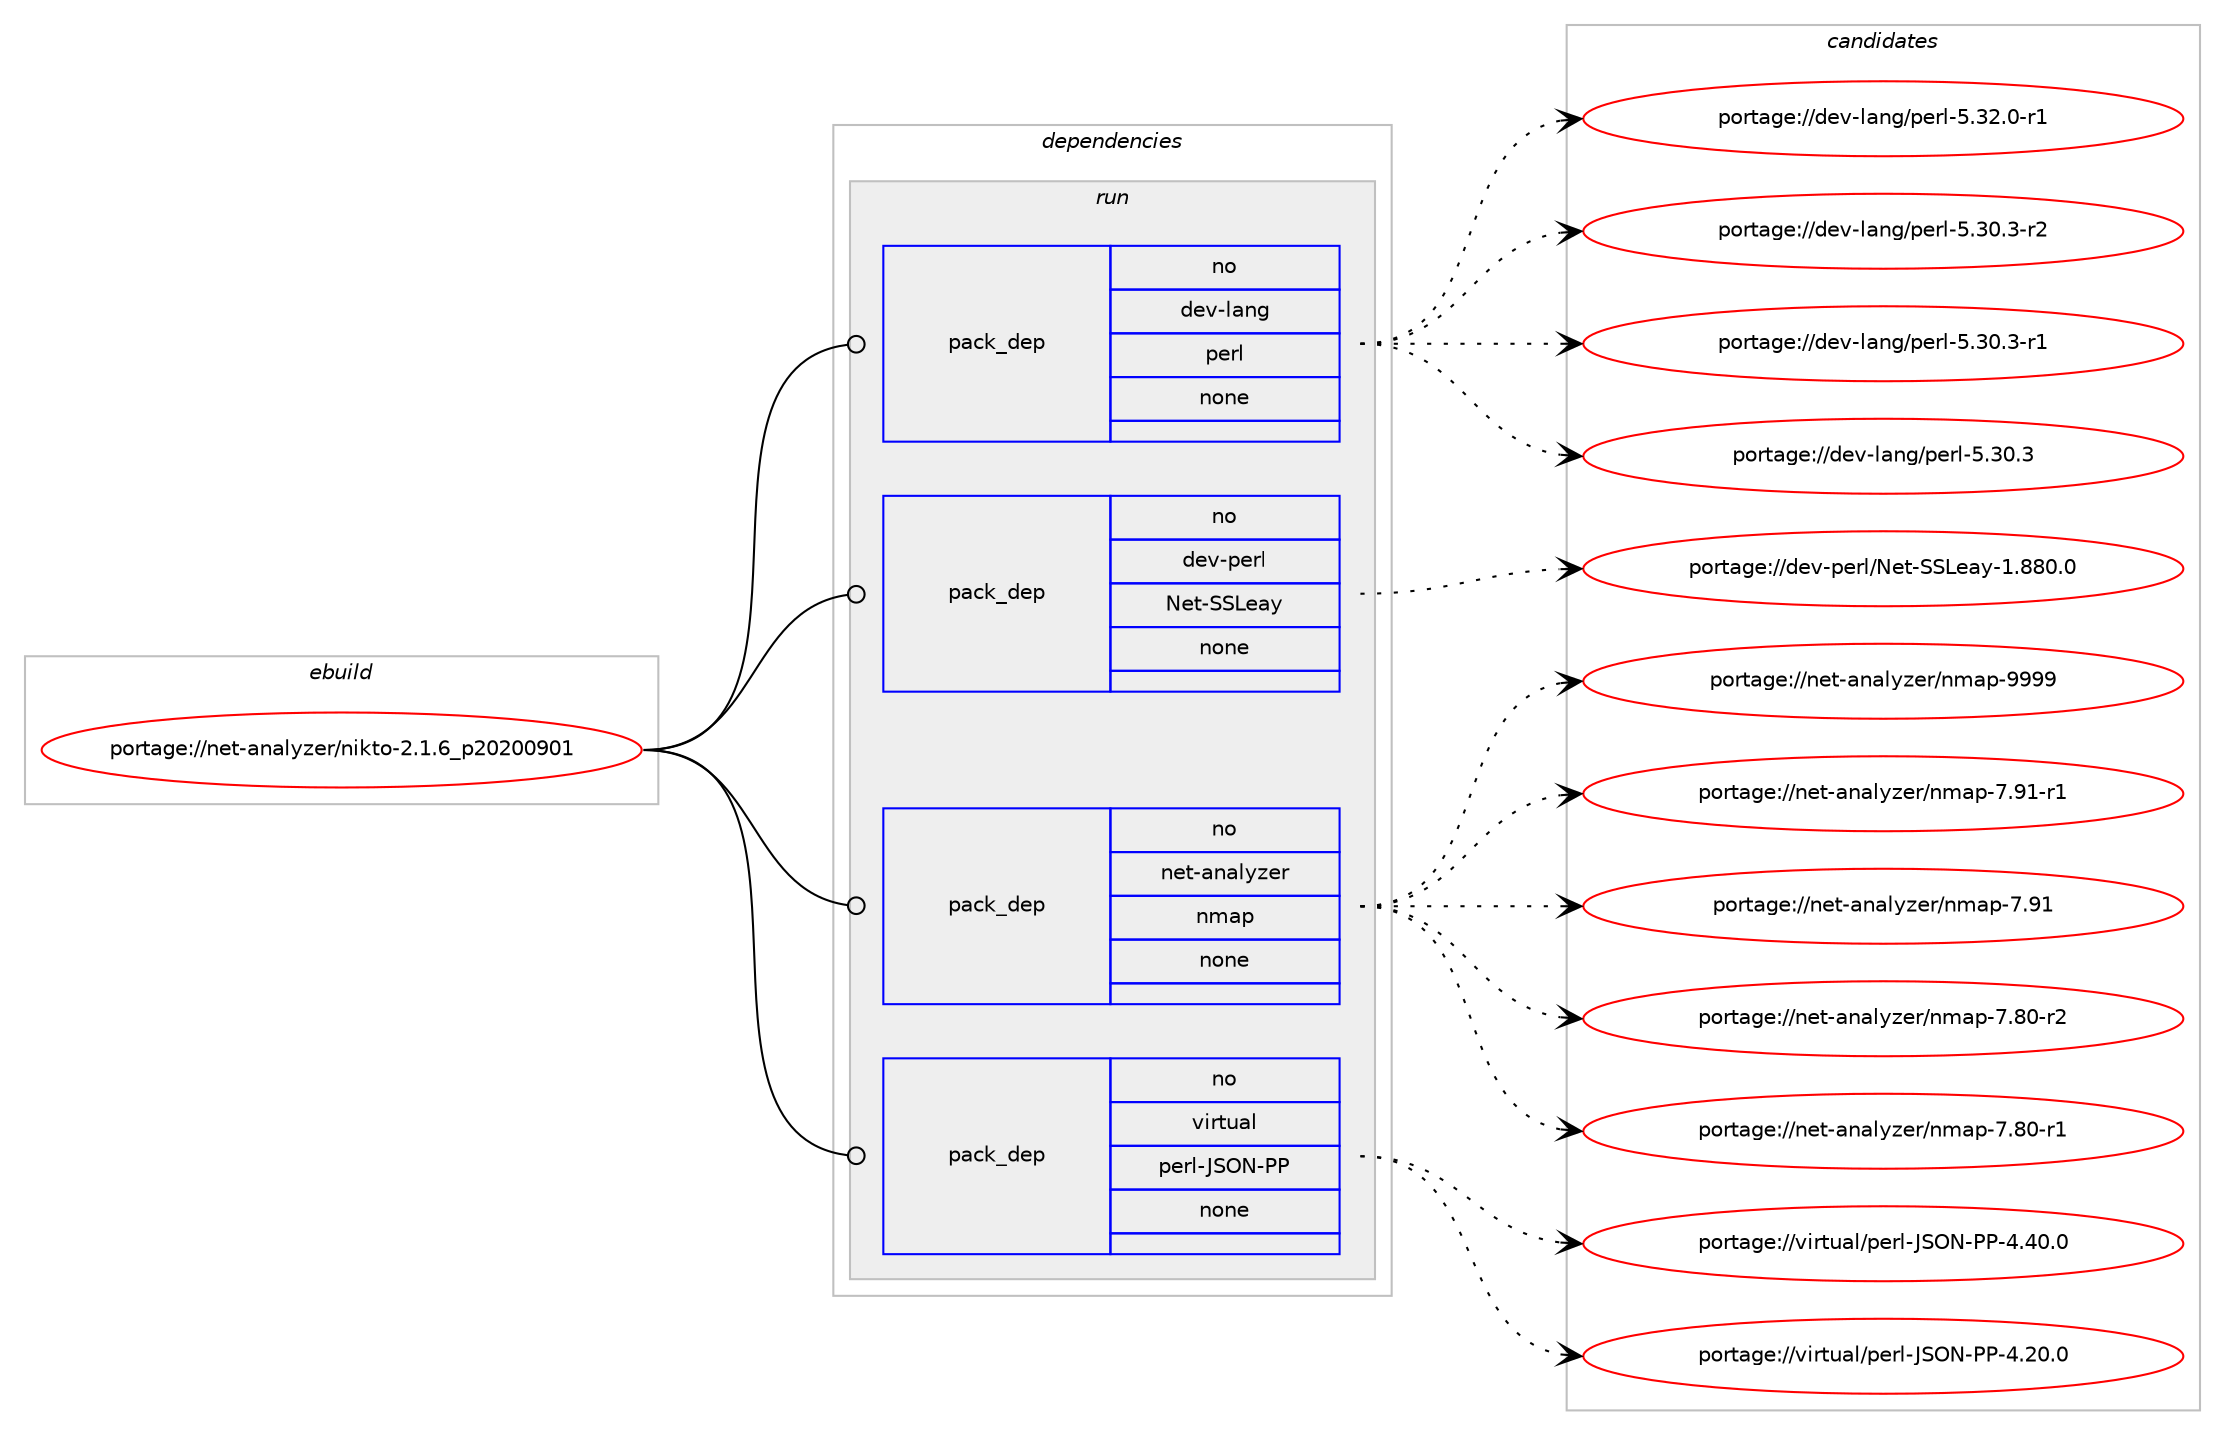 digraph prolog {

# *************
# Graph options
# *************

newrank=true;
concentrate=true;
compound=true;
graph [rankdir=LR,fontname=Helvetica,fontsize=10,ranksep=1.5];#, ranksep=2.5, nodesep=0.2];
edge  [arrowhead=vee];
node  [fontname=Helvetica,fontsize=10];

# **********
# The ebuild
# **********

subgraph cluster_leftcol {
color=gray;
rank=same;
label=<<i>ebuild</i>>;
id [label="portage://net-analyzer/nikto-2.1.6_p20200901", color=red, width=4, href="../net-analyzer/nikto-2.1.6_p20200901.svg"];
}

# ****************
# The dependencies
# ****************

subgraph cluster_midcol {
color=gray;
label=<<i>dependencies</i>>;
subgraph cluster_compile {
fillcolor="#eeeeee";
style=filled;
label=<<i>compile</i>>;
}
subgraph cluster_compileandrun {
fillcolor="#eeeeee";
style=filled;
label=<<i>compile and run</i>>;
}
subgraph cluster_run {
fillcolor="#eeeeee";
style=filled;
label=<<i>run</i>>;
subgraph pack3090 {
dependency3716 [label=<<TABLE BORDER="0" CELLBORDER="1" CELLSPACING="0" CELLPADDING="4" WIDTH="220"><TR><TD ROWSPAN="6" CELLPADDING="30">pack_dep</TD></TR><TR><TD WIDTH="110">no</TD></TR><TR><TD>dev-lang</TD></TR><TR><TD>perl</TD></TR><TR><TD>none</TD></TR><TR><TD></TD></TR></TABLE>>, shape=none, color=blue];
}
id:e -> dependency3716:w [weight=20,style="solid",arrowhead="odot"];
subgraph pack3091 {
dependency3717 [label=<<TABLE BORDER="0" CELLBORDER="1" CELLSPACING="0" CELLPADDING="4" WIDTH="220"><TR><TD ROWSPAN="6" CELLPADDING="30">pack_dep</TD></TR><TR><TD WIDTH="110">no</TD></TR><TR><TD>dev-perl</TD></TR><TR><TD>Net-SSLeay</TD></TR><TR><TD>none</TD></TR><TR><TD></TD></TR></TABLE>>, shape=none, color=blue];
}
id:e -> dependency3717:w [weight=20,style="solid",arrowhead="odot"];
subgraph pack3092 {
dependency3718 [label=<<TABLE BORDER="0" CELLBORDER="1" CELLSPACING="0" CELLPADDING="4" WIDTH="220"><TR><TD ROWSPAN="6" CELLPADDING="30">pack_dep</TD></TR><TR><TD WIDTH="110">no</TD></TR><TR><TD>net-analyzer</TD></TR><TR><TD>nmap</TD></TR><TR><TD>none</TD></TR><TR><TD></TD></TR></TABLE>>, shape=none, color=blue];
}
id:e -> dependency3718:w [weight=20,style="solid",arrowhead="odot"];
subgraph pack3093 {
dependency3719 [label=<<TABLE BORDER="0" CELLBORDER="1" CELLSPACING="0" CELLPADDING="4" WIDTH="220"><TR><TD ROWSPAN="6" CELLPADDING="30">pack_dep</TD></TR><TR><TD WIDTH="110">no</TD></TR><TR><TD>virtual</TD></TR><TR><TD>perl-JSON-PP</TD></TR><TR><TD>none</TD></TR><TR><TD></TD></TR></TABLE>>, shape=none, color=blue];
}
id:e -> dependency3719:w [weight=20,style="solid",arrowhead="odot"];
}
}

# **************
# The candidates
# **************

subgraph cluster_choices {
rank=same;
color=gray;
label=<<i>candidates</i>>;

subgraph choice3090 {
color=black;
nodesep=1;
choice100101118451089711010347112101114108455346515046484511449 [label="portage://dev-lang/perl-5.32.0-r1", color=red, width=4,href="../dev-lang/perl-5.32.0-r1.svg"];
choice100101118451089711010347112101114108455346514846514511450 [label="portage://dev-lang/perl-5.30.3-r2", color=red, width=4,href="../dev-lang/perl-5.30.3-r2.svg"];
choice100101118451089711010347112101114108455346514846514511449 [label="portage://dev-lang/perl-5.30.3-r1", color=red, width=4,href="../dev-lang/perl-5.30.3-r1.svg"];
choice10010111845108971101034711210111410845534651484651 [label="portage://dev-lang/perl-5.30.3", color=red, width=4,href="../dev-lang/perl-5.30.3.svg"];
dependency3716:e -> choice100101118451089711010347112101114108455346515046484511449:w [style=dotted,weight="100"];
dependency3716:e -> choice100101118451089711010347112101114108455346514846514511450:w [style=dotted,weight="100"];
dependency3716:e -> choice100101118451089711010347112101114108455346514846514511449:w [style=dotted,weight="100"];
dependency3716:e -> choice10010111845108971101034711210111410845534651484651:w [style=dotted,weight="100"];
}
subgraph choice3091 {
color=black;
nodesep=1;
choice10010111845112101114108477810111645838376101971214549465656484648 [label="portage://dev-perl/Net-SSLeay-1.880.0", color=red, width=4,href="../dev-perl/Net-SSLeay-1.880.0.svg"];
dependency3717:e -> choice10010111845112101114108477810111645838376101971214549465656484648:w [style=dotted,weight="100"];
}
subgraph choice3092 {
color=black;
nodesep=1;
choice11010111645971109710812112210111447110109971124557575757 [label="portage://net-analyzer/nmap-9999", color=red, width=4,href="../net-analyzer/nmap-9999.svg"];
choice110101116459711097108121122101114471101099711245554657494511449 [label="portage://net-analyzer/nmap-7.91-r1", color=red, width=4,href="../net-analyzer/nmap-7.91-r1.svg"];
choice11010111645971109710812112210111447110109971124555465749 [label="portage://net-analyzer/nmap-7.91", color=red, width=4,href="../net-analyzer/nmap-7.91.svg"];
choice110101116459711097108121122101114471101099711245554656484511450 [label="portage://net-analyzer/nmap-7.80-r2", color=red, width=4,href="../net-analyzer/nmap-7.80-r2.svg"];
choice110101116459711097108121122101114471101099711245554656484511449 [label="portage://net-analyzer/nmap-7.80-r1", color=red, width=4,href="../net-analyzer/nmap-7.80-r1.svg"];
dependency3718:e -> choice11010111645971109710812112210111447110109971124557575757:w [style=dotted,weight="100"];
dependency3718:e -> choice110101116459711097108121122101114471101099711245554657494511449:w [style=dotted,weight="100"];
dependency3718:e -> choice11010111645971109710812112210111447110109971124555465749:w [style=dotted,weight="100"];
dependency3718:e -> choice110101116459711097108121122101114471101099711245554656484511450:w [style=dotted,weight="100"];
dependency3718:e -> choice110101116459711097108121122101114471101099711245554656484511449:w [style=dotted,weight="100"];
}
subgraph choice3093 {
color=black;
nodesep=1;
choice1181051141161179710847112101114108457483797845808045524652484648 [label="portage://virtual/perl-JSON-PP-4.40.0", color=red, width=4,href="../virtual/perl-JSON-PP-4.40.0.svg"];
choice1181051141161179710847112101114108457483797845808045524650484648 [label="portage://virtual/perl-JSON-PP-4.20.0", color=red, width=4,href="../virtual/perl-JSON-PP-4.20.0.svg"];
dependency3719:e -> choice1181051141161179710847112101114108457483797845808045524652484648:w [style=dotted,weight="100"];
dependency3719:e -> choice1181051141161179710847112101114108457483797845808045524650484648:w [style=dotted,weight="100"];
}
}

}
